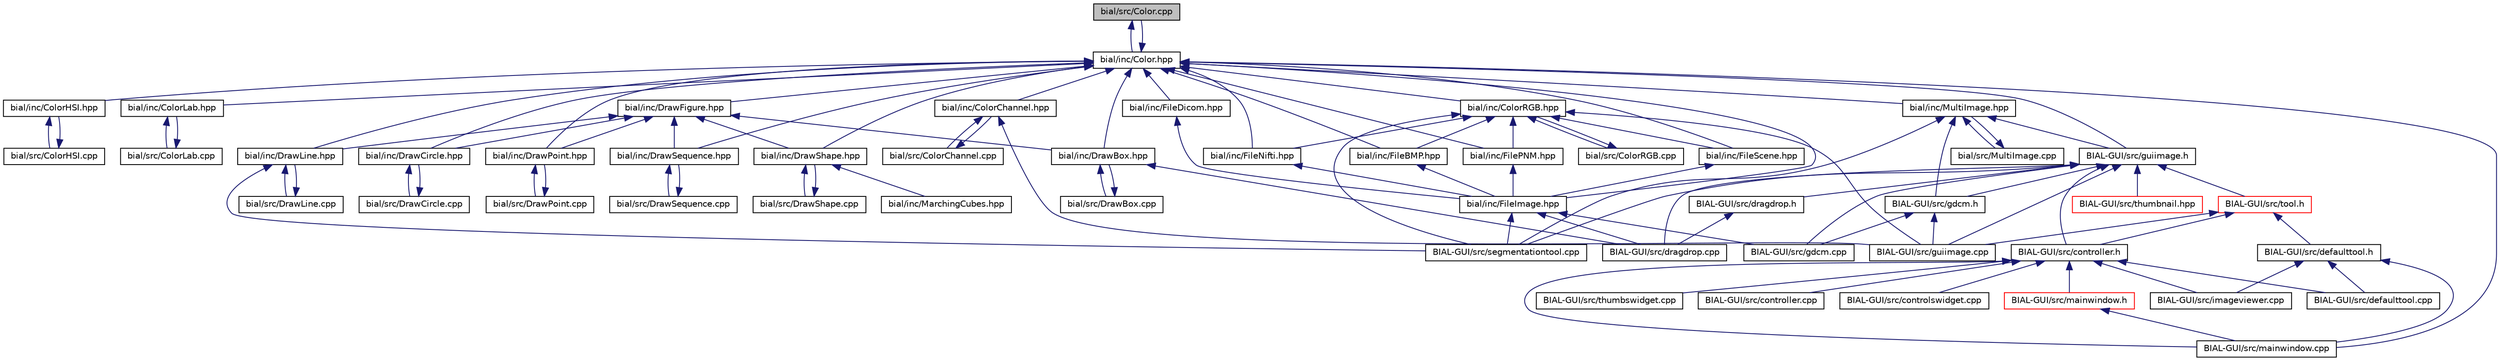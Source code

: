 digraph "bial/src/Color.cpp"
{
  edge [fontname="Helvetica",fontsize="10",labelfontname="Helvetica",labelfontsize="10"];
  node [fontname="Helvetica",fontsize="10",shape=record];
  Node1 [label="bial/src/Color.cpp",height=0.2,width=0.4,color="black", fillcolor="grey75", style="filled", fontcolor="black"];
  Node1 -> Node2 [dir="back",color="midnightblue",fontsize="10",style="solid",fontname="Helvetica"];
  Node2 [label="bial/inc/Color.hpp",height=0.2,width=0.4,color="black", fillcolor="white", style="filled",URL="$_color_8hpp.html"];
  Node2 -> Node3 [dir="back",color="midnightblue",fontsize="10",style="solid",fontname="Helvetica"];
  Node3 [label="bial/inc/ColorChannel.hpp",height=0.2,width=0.4,color="black", fillcolor="white", style="filled",URL="$_color_channel_8hpp.html"];
  Node3 -> Node4 [dir="back",color="midnightblue",fontsize="10",style="solid",fontname="Helvetica"];
  Node4 [label="bial/src/ColorChannel.cpp",height=0.2,width=0.4,color="black", fillcolor="white", style="filled",URL="$_color_channel_8cpp.html"];
  Node4 -> Node3 [dir="back",color="midnightblue",fontsize="10",style="solid",fontname="Helvetica"];
  Node3 -> Node5 [dir="back",color="midnightblue",fontsize="10",style="solid",fontname="Helvetica"];
  Node5 [label="BIAL-GUI/src/guiimage.cpp",height=0.2,width=0.4,color="black", fillcolor="white", style="filled",URL="$guiimage_8cpp.html"];
  Node2 -> Node6 [dir="back",color="midnightblue",fontsize="10",style="solid",fontname="Helvetica"];
  Node6 [label="bial/inc/ColorHSI.hpp",height=0.2,width=0.4,color="black", fillcolor="white", style="filled",URL="$_color_h_s_i_8hpp.html"];
  Node6 -> Node7 [dir="back",color="midnightblue",fontsize="10",style="solid",fontname="Helvetica"];
  Node7 [label="bial/src/ColorHSI.cpp",height=0.2,width=0.4,color="black", fillcolor="white", style="filled",URL="$_color_h_s_i_8cpp.html"];
  Node7 -> Node6 [dir="back",color="midnightblue",fontsize="10",style="solid",fontname="Helvetica"];
  Node2 -> Node8 [dir="back",color="midnightblue",fontsize="10",style="solid",fontname="Helvetica"];
  Node8 [label="bial/inc/ColorLab.hpp",height=0.2,width=0.4,color="black", fillcolor="white", style="filled",URL="$_color_lab_8hpp.html"];
  Node8 -> Node9 [dir="back",color="midnightblue",fontsize="10",style="solid",fontname="Helvetica"];
  Node9 [label="bial/src/ColorLab.cpp",height=0.2,width=0.4,color="black", fillcolor="white", style="filled",URL="$_color_lab_8cpp.html"];
  Node9 -> Node8 [dir="back",color="midnightblue",fontsize="10",style="solid",fontname="Helvetica"];
  Node2 -> Node10 [dir="back",color="midnightblue",fontsize="10",style="solid",fontname="Helvetica"];
  Node10 [label="bial/inc/ColorRGB.hpp",height=0.2,width=0.4,color="black", fillcolor="white", style="filled",URL="$_color_r_g_b_8hpp.html"];
  Node10 -> Node11 [dir="back",color="midnightblue",fontsize="10",style="solid",fontname="Helvetica"];
  Node11 [label="bial/inc/FileBMP.hpp",height=0.2,width=0.4,color="black", fillcolor="white", style="filled",URL="$_file_b_m_p_8hpp.html"];
  Node11 -> Node12 [dir="back",color="midnightblue",fontsize="10",style="solid",fontname="Helvetica"];
  Node12 [label="bial/inc/FileImage.hpp",height=0.2,width=0.4,color="black", fillcolor="white", style="filled",URL="$_file_image_8hpp.html"];
  Node12 -> Node13 [dir="back",color="midnightblue",fontsize="10",style="solid",fontname="Helvetica"];
  Node13 [label="BIAL-GUI/src/dragdrop.cpp",height=0.2,width=0.4,color="black", fillcolor="white", style="filled",URL="$dragdrop_8cpp.html"];
  Node12 -> Node14 [dir="back",color="midnightblue",fontsize="10",style="solid",fontname="Helvetica"];
  Node14 [label="BIAL-GUI/src/gdcm.cpp",height=0.2,width=0.4,color="black", fillcolor="white", style="filled",URL="$gdcm_8cpp.html"];
  Node12 -> Node15 [dir="back",color="midnightblue",fontsize="10",style="solid",fontname="Helvetica"];
  Node15 [label="BIAL-GUI/src/segmentationtool.cpp",height=0.2,width=0.4,color="black", fillcolor="white", style="filled",URL="$segmentationtool_8cpp.html"];
  Node10 -> Node16 [dir="back",color="midnightblue",fontsize="10",style="solid",fontname="Helvetica"];
  Node16 [label="bial/inc/FileNifti.hpp",height=0.2,width=0.4,color="black", fillcolor="white", style="filled",URL="$_file_nifti_8hpp.html"];
  Node16 -> Node12 [dir="back",color="midnightblue",fontsize="10",style="solid",fontname="Helvetica"];
  Node10 -> Node17 [dir="back",color="midnightblue",fontsize="10",style="solid",fontname="Helvetica"];
  Node17 [label="bial/inc/FilePNM.hpp",height=0.2,width=0.4,color="black", fillcolor="white", style="filled",URL="$_file_p_n_m_8hpp.html"];
  Node17 -> Node12 [dir="back",color="midnightblue",fontsize="10",style="solid",fontname="Helvetica"];
  Node10 -> Node18 [dir="back",color="midnightblue",fontsize="10",style="solid",fontname="Helvetica"];
  Node18 [label="bial/inc/FileScene.hpp",height=0.2,width=0.4,color="black", fillcolor="white", style="filled",URL="$_file_scene_8hpp.html"];
  Node18 -> Node12 [dir="back",color="midnightblue",fontsize="10",style="solid",fontname="Helvetica"];
  Node10 -> Node19 [dir="back",color="midnightblue",fontsize="10",style="solid",fontname="Helvetica"];
  Node19 [label="bial/src/ColorRGB.cpp",height=0.2,width=0.4,color="black", fillcolor="white", style="filled",URL="$_color_r_g_b_8cpp.html"];
  Node19 -> Node10 [dir="back",color="midnightblue",fontsize="10",style="solid",fontname="Helvetica"];
  Node10 -> Node5 [dir="back",color="midnightblue",fontsize="10",style="solid",fontname="Helvetica"];
  Node10 -> Node15 [dir="back",color="midnightblue",fontsize="10",style="solid",fontname="Helvetica"];
  Node2 -> Node20 [dir="back",color="midnightblue",fontsize="10",style="solid",fontname="Helvetica"];
  Node20 [label="bial/inc/DrawBox.hpp",height=0.2,width=0.4,color="black", fillcolor="white", style="filled",URL="$_draw_box_8hpp.html"];
  Node20 -> Node21 [dir="back",color="midnightblue",fontsize="10",style="solid",fontname="Helvetica"];
  Node21 [label="bial/src/DrawBox.cpp",height=0.2,width=0.4,color="black", fillcolor="white", style="filled",URL="$_draw_box_8cpp.html"];
  Node21 -> Node20 [dir="back",color="midnightblue",fontsize="10",style="solid",fontname="Helvetica"];
  Node20 -> Node13 [dir="back",color="midnightblue",fontsize="10",style="solid",fontname="Helvetica"];
  Node2 -> Node22 [dir="back",color="midnightblue",fontsize="10",style="solid",fontname="Helvetica"];
  Node22 [label="bial/inc/DrawFigure.hpp",height=0.2,width=0.4,color="black", fillcolor="white", style="filled",URL="$_draw_figure_8hpp.html"];
  Node22 -> Node20 [dir="back",color="midnightblue",fontsize="10",style="solid",fontname="Helvetica"];
  Node22 -> Node23 [dir="back",color="midnightblue",fontsize="10",style="solid",fontname="Helvetica"];
  Node23 [label="bial/inc/DrawCircle.hpp",height=0.2,width=0.4,color="black", fillcolor="white", style="filled",URL="$_draw_circle_8hpp.html"];
  Node23 -> Node24 [dir="back",color="midnightblue",fontsize="10",style="solid",fontname="Helvetica"];
  Node24 [label="bial/src/DrawCircle.cpp",height=0.2,width=0.4,color="black", fillcolor="white", style="filled",URL="$_draw_circle_8cpp.html"];
  Node24 -> Node23 [dir="back",color="midnightblue",fontsize="10",style="solid",fontname="Helvetica"];
  Node22 -> Node25 [dir="back",color="midnightblue",fontsize="10",style="solid",fontname="Helvetica"];
  Node25 [label="bial/inc/DrawLine.hpp",height=0.2,width=0.4,color="black", fillcolor="white", style="filled",URL="$_draw_line_8hpp.html"];
  Node25 -> Node26 [dir="back",color="midnightblue",fontsize="10",style="solid",fontname="Helvetica"];
  Node26 [label="bial/src/DrawLine.cpp",height=0.2,width=0.4,color="black", fillcolor="white", style="filled",URL="$_draw_line_8cpp.html"];
  Node26 -> Node25 [dir="back",color="midnightblue",fontsize="10",style="solid",fontname="Helvetica"];
  Node25 -> Node15 [dir="back",color="midnightblue",fontsize="10",style="solid",fontname="Helvetica"];
  Node22 -> Node27 [dir="back",color="midnightblue",fontsize="10",style="solid",fontname="Helvetica"];
  Node27 [label="bial/inc/DrawPoint.hpp",height=0.2,width=0.4,color="black", fillcolor="white", style="filled",URL="$_draw_point_8hpp.html"];
  Node27 -> Node28 [dir="back",color="midnightblue",fontsize="10",style="solid",fontname="Helvetica"];
  Node28 [label="bial/src/DrawPoint.cpp",height=0.2,width=0.4,color="black", fillcolor="white", style="filled",URL="$_draw_point_8cpp.html"];
  Node28 -> Node27 [dir="back",color="midnightblue",fontsize="10",style="solid",fontname="Helvetica"];
  Node22 -> Node29 [dir="back",color="midnightblue",fontsize="10",style="solid",fontname="Helvetica"];
  Node29 [label="bial/inc/DrawSequence.hpp",height=0.2,width=0.4,color="black", fillcolor="white", style="filled",URL="$_draw_sequence_8hpp.html"];
  Node29 -> Node30 [dir="back",color="midnightblue",fontsize="10",style="solid",fontname="Helvetica"];
  Node30 [label="bial/src/DrawSequence.cpp",height=0.2,width=0.4,color="black", fillcolor="white", style="filled",URL="$_draw_sequence_8cpp.html"];
  Node30 -> Node29 [dir="back",color="midnightblue",fontsize="10",style="solid",fontname="Helvetica"];
  Node22 -> Node31 [dir="back",color="midnightblue",fontsize="10",style="solid",fontname="Helvetica"];
  Node31 [label="bial/inc/DrawShape.hpp",height=0.2,width=0.4,color="black", fillcolor="white", style="filled",URL="$_draw_shape_8hpp.html"];
  Node31 -> Node32 [dir="back",color="midnightblue",fontsize="10",style="solid",fontname="Helvetica"];
  Node32 [label="bial/inc/MarchingCubes.hpp",height=0.2,width=0.4,color="black", fillcolor="white", style="filled",URL="$_marching_cubes_8hpp.html",tooltip="Content: Marching Cubes Algorithm   Description: Algorithm proposed by Lorensen and Cline to extract ..."];
  Node31 -> Node33 [dir="back",color="midnightblue",fontsize="10",style="solid",fontname="Helvetica"];
  Node33 [label="bial/src/DrawShape.cpp",height=0.2,width=0.4,color="black", fillcolor="white", style="filled",URL="$_draw_shape_8cpp.html"];
  Node33 -> Node31 [dir="back",color="midnightblue",fontsize="10",style="solid",fontname="Helvetica"];
  Node2 -> Node23 [dir="back",color="midnightblue",fontsize="10",style="solid",fontname="Helvetica"];
  Node2 -> Node25 [dir="back",color="midnightblue",fontsize="10",style="solid",fontname="Helvetica"];
  Node2 -> Node27 [dir="back",color="midnightblue",fontsize="10",style="solid",fontname="Helvetica"];
  Node2 -> Node29 [dir="back",color="midnightblue",fontsize="10",style="solid",fontname="Helvetica"];
  Node2 -> Node31 [dir="back",color="midnightblue",fontsize="10",style="solid",fontname="Helvetica"];
  Node2 -> Node11 [dir="back",color="midnightblue",fontsize="10",style="solid",fontname="Helvetica"];
  Node2 -> Node34 [dir="back",color="midnightblue",fontsize="10",style="solid",fontname="Helvetica"];
  Node34 [label="bial/inc/FileDicom.hpp",height=0.2,width=0.4,color="black", fillcolor="white", style="filled",URL="$_file_dicom_8hpp.html"];
  Node34 -> Node12 [dir="back",color="midnightblue",fontsize="10",style="solid",fontname="Helvetica"];
  Node2 -> Node12 [dir="back",color="midnightblue",fontsize="10",style="solid",fontname="Helvetica"];
  Node2 -> Node16 [dir="back",color="midnightblue",fontsize="10",style="solid",fontname="Helvetica"];
  Node2 -> Node17 [dir="back",color="midnightblue",fontsize="10",style="solid",fontname="Helvetica"];
  Node2 -> Node18 [dir="back",color="midnightblue",fontsize="10",style="solid",fontname="Helvetica"];
  Node2 -> Node35 [dir="back",color="midnightblue",fontsize="10",style="solid",fontname="Helvetica"];
  Node35 [label="bial/inc/MultiImage.hpp",height=0.2,width=0.4,color="black", fillcolor="white", style="filled",URL="$_multi_image_8hpp.html"];
  Node35 -> Node36 [dir="back",color="midnightblue",fontsize="10",style="solid",fontname="Helvetica"];
  Node36 [label="bial/src/MultiImage.cpp",height=0.2,width=0.4,color="black", fillcolor="white", style="filled",URL="$_multi_image_8cpp.html"];
  Node36 -> Node35 [dir="back",color="midnightblue",fontsize="10",style="solid",fontname="Helvetica"];
  Node35 -> Node37 [dir="back",color="midnightblue",fontsize="10",style="solid",fontname="Helvetica"];
  Node37 [label="BIAL-GUI/src/guiimage.h",height=0.2,width=0.4,color="black", fillcolor="white", style="filled",URL="$guiimage_8h.html"];
  Node37 -> Node38 [dir="back",color="midnightblue",fontsize="10",style="solid",fontname="Helvetica"];
  Node38 [label="BIAL-GUI/src/controller.h",height=0.2,width=0.4,color="black", fillcolor="white", style="filled",URL="$controller_8h.html"];
  Node38 -> Node39 [dir="back",color="midnightblue",fontsize="10",style="solid",fontname="Helvetica"];
  Node39 [label="BIAL-GUI/src/controller.cpp",height=0.2,width=0.4,color="black", fillcolor="white", style="filled",URL="$controller_8cpp.html"];
  Node38 -> Node40 [dir="back",color="midnightblue",fontsize="10",style="solid",fontname="Helvetica"];
  Node40 [label="BIAL-GUI/src/controlswidget.cpp",height=0.2,width=0.4,color="black", fillcolor="white", style="filled",URL="$controlswidget_8cpp.html"];
  Node38 -> Node41 [dir="back",color="midnightblue",fontsize="10",style="solid",fontname="Helvetica"];
  Node41 [label="BIAL-GUI/src/defaulttool.cpp",height=0.2,width=0.4,color="black", fillcolor="white", style="filled",URL="$defaulttool_8cpp.html"];
  Node38 -> Node42 [dir="back",color="midnightblue",fontsize="10",style="solid",fontname="Helvetica"];
  Node42 [label="BIAL-GUI/src/imageviewer.cpp",height=0.2,width=0.4,color="black", fillcolor="white", style="filled",URL="$imageviewer_8cpp.html"];
  Node38 -> Node43 [dir="back",color="midnightblue",fontsize="10",style="solid",fontname="Helvetica"];
  Node43 [label="BIAL-GUI/src/mainwindow.h",height=0.2,width=0.4,color="red", fillcolor="white", style="filled",URL="$mainwindow_8h.html"];
  Node43 -> Node44 [dir="back",color="midnightblue",fontsize="10",style="solid",fontname="Helvetica"];
  Node44 [label="BIAL-GUI/src/mainwindow.cpp",height=0.2,width=0.4,color="black", fillcolor="white", style="filled",URL="$mainwindow_8cpp.html"];
  Node38 -> Node44 [dir="back",color="midnightblue",fontsize="10",style="solid",fontname="Helvetica"];
  Node38 -> Node45 [dir="back",color="midnightblue",fontsize="10",style="solid",fontname="Helvetica"];
  Node45 [label="BIAL-GUI/src/thumbswidget.cpp",height=0.2,width=0.4,color="black", fillcolor="white", style="filled",URL="$thumbswidget_8cpp.html"];
  Node37 -> Node46 [dir="back",color="midnightblue",fontsize="10",style="solid",fontname="Helvetica"];
  Node46 [label="BIAL-GUI/src/tool.h",height=0.2,width=0.4,color="red", fillcolor="white", style="filled",URL="$tool_8h.html"];
  Node46 -> Node38 [dir="back",color="midnightblue",fontsize="10",style="solid",fontname="Helvetica"];
  Node46 -> Node47 [dir="back",color="midnightblue",fontsize="10",style="solid",fontname="Helvetica"];
  Node47 [label="BIAL-GUI/src/defaulttool.h",height=0.2,width=0.4,color="black", fillcolor="white", style="filled",URL="$defaulttool_8h.html"];
  Node47 -> Node41 [dir="back",color="midnightblue",fontsize="10",style="solid",fontname="Helvetica"];
  Node47 -> Node42 [dir="back",color="midnightblue",fontsize="10",style="solid",fontname="Helvetica"];
  Node47 -> Node44 [dir="back",color="midnightblue",fontsize="10",style="solid",fontname="Helvetica"];
  Node46 -> Node5 [dir="back",color="midnightblue",fontsize="10",style="solid",fontname="Helvetica"];
  Node37 -> Node48 [dir="back",color="midnightblue",fontsize="10",style="solid",fontname="Helvetica"];
  Node48 [label="BIAL-GUI/src/thumbnail.hpp",height=0.2,width=0.4,color="red", fillcolor="white", style="filled",URL="$thumbnail_8hpp.html"];
  Node37 -> Node49 [dir="back",color="midnightblue",fontsize="10",style="solid",fontname="Helvetica"];
  Node49 [label="BIAL-GUI/src/dragdrop.h",height=0.2,width=0.4,color="black", fillcolor="white", style="filled",URL="$dragdrop_8h.html"];
  Node49 -> Node13 [dir="back",color="midnightblue",fontsize="10",style="solid",fontname="Helvetica"];
  Node37 -> Node13 [dir="back",color="midnightblue",fontsize="10",style="solid",fontname="Helvetica"];
  Node37 -> Node50 [dir="back",color="midnightblue",fontsize="10",style="solid",fontname="Helvetica"];
  Node50 [label="BIAL-GUI/src/gdcm.h",height=0.2,width=0.4,color="black", fillcolor="white", style="filled",URL="$gdcm_8h.html"];
  Node50 -> Node14 [dir="back",color="midnightblue",fontsize="10",style="solid",fontname="Helvetica"];
  Node50 -> Node5 [dir="back",color="midnightblue",fontsize="10",style="solid",fontname="Helvetica"];
  Node37 -> Node14 [dir="back",color="midnightblue",fontsize="10",style="solid",fontname="Helvetica"];
  Node37 -> Node5 [dir="back",color="midnightblue",fontsize="10",style="solid",fontname="Helvetica"];
  Node37 -> Node15 [dir="back",color="midnightblue",fontsize="10",style="solid",fontname="Helvetica"];
  Node35 -> Node50 [dir="back",color="midnightblue",fontsize="10",style="solid",fontname="Helvetica"];
  Node35 -> Node15 [dir="back",color="midnightblue",fontsize="10",style="solid",fontname="Helvetica"];
  Node2 -> Node1 [dir="back",color="midnightblue",fontsize="10",style="solid",fontname="Helvetica"];
  Node2 -> Node37 [dir="back",color="midnightblue",fontsize="10",style="solid",fontname="Helvetica"];
  Node2 -> Node44 [dir="back",color="midnightblue",fontsize="10",style="solid",fontname="Helvetica"];
}
